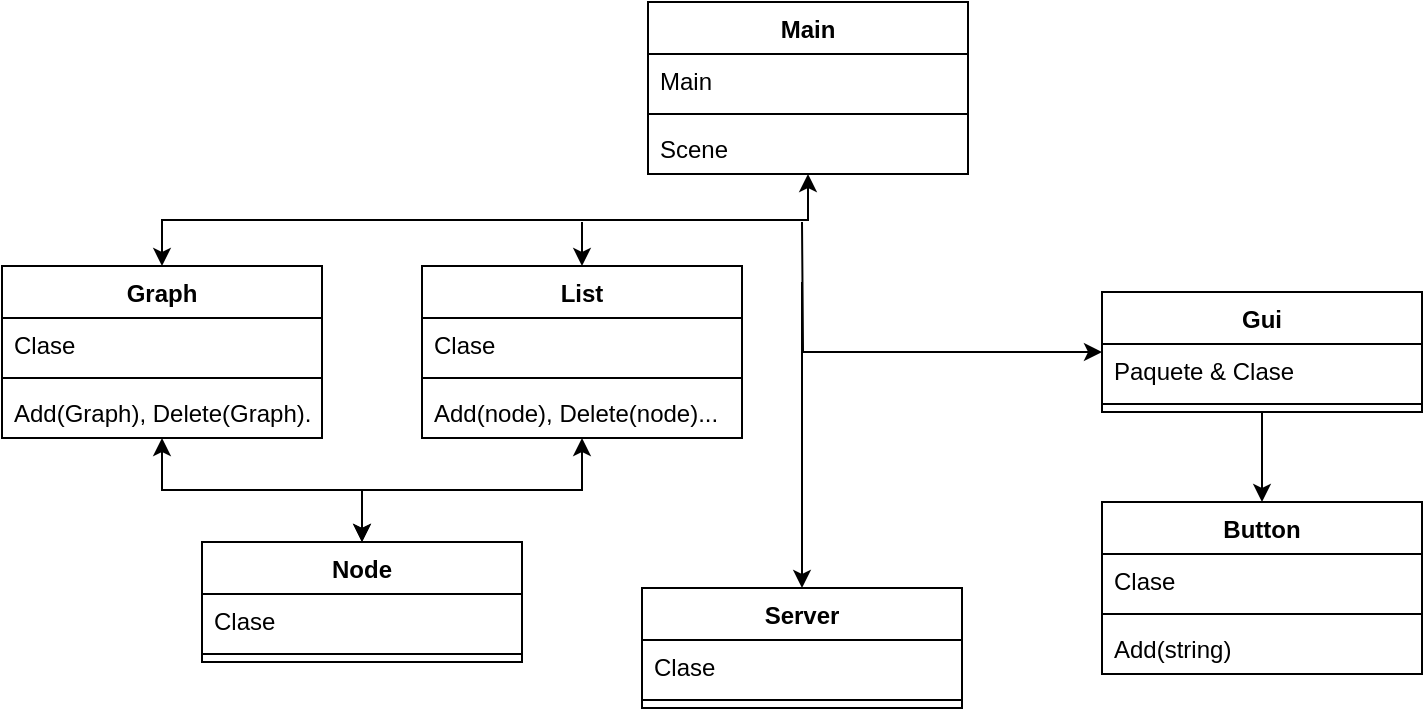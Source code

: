 <mxfile version="12.2.9" type="device" pages="1"><diagram id="-qCWlcOeq4zHATIxUgdm" name="Page-1"><mxGraphModel dx="1408" dy="777" grid="1" gridSize="10" guides="1" tooltips="1" connect="1" arrows="1" fold="1" page="1" pageScale="1" pageWidth="827" pageHeight="1169" math="0" shadow="0"><root><mxCell id="0"/><mxCell id="1" parent="0"/><mxCell id="gl8kW0FmZ_J8bg4bLUnD-61" style="edgeStyle=orthogonalEdgeStyle;rounded=0;orthogonalLoop=1;jettySize=auto;html=1;exitX=0.5;exitY=1;exitDx=0;exitDy=0;entryX=0.5;entryY=0;entryDx=0;entryDy=0;startArrow=classic;startFill=1;" edge="1" parent="1" source="gl8kW0FmZ_J8bg4bLUnD-18" target="gl8kW0FmZ_J8bg4bLUnD-49"><mxGeometry relative="1" as="geometry"/></mxCell><mxCell id="gl8kW0FmZ_J8bg4bLUnD-18" value="Graph" style="swimlane;fontStyle=1;align=center;verticalAlign=top;childLayout=stackLayout;horizontal=1;startSize=26;horizontalStack=0;resizeParent=1;resizeParentMax=0;resizeLast=0;collapsible=1;marginBottom=0;" vertex="1" parent="1"><mxGeometry x="10" y="152" width="160" height="86" as="geometry"/></mxCell><mxCell id="gl8kW0FmZ_J8bg4bLUnD-19" value="Clase" style="text;strokeColor=none;fillColor=none;align=left;verticalAlign=top;spacingLeft=4;spacingRight=4;overflow=hidden;rotatable=0;points=[[0,0.5],[1,0.5]];portConstraint=eastwest;" vertex="1" parent="gl8kW0FmZ_J8bg4bLUnD-18"><mxGeometry y="26" width="160" height="26" as="geometry"/></mxCell><mxCell id="gl8kW0FmZ_J8bg4bLUnD-20" value="" style="line;strokeWidth=1;fillColor=none;align=left;verticalAlign=middle;spacingTop=-1;spacingLeft=3;spacingRight=3;rotatable=0;labelPosition=right;points=[];portConstraint=eastwest;" vertex="1" parent="gl8kW0FmZ_J8bg4bLUnD-18"><mxGeometry y="52" width="160" height="8" as="geometry"/></mxCell><mxCell id="gl8kW0FmZ_J8bg4bLUnD-21" value="Add(Graph), Delete(Graph)..." style="text;strokeColor=none;fillColor=none;align=left;verticalAlign=top;spacingLeft=4;spacingRight=4;overflow=hidden;rotatable=0;points=[[0,0.5],[1,0.5]];portConstraint=eastwest;" vertex="1" parent="gl8kW0FmZ_J8bg4bLUnD-18"><mxGeometry y="60" width="160" height="26" as="geometry"/></mxCell><mxCell id="gl8kW0FmZ_J8bg4bLUnD-63" style="edgeStyle=orthogonalEdgeStyle;rounded=0;orthogonalLoop=1;jettySize=auto;html=1;exitX=0.5;exitY=1;exitDx=0;exitDy=0;entryX=0.5;entryY=0;entryDx=0;entryDy=0;startArrow=classic;startFill=1;" edge="1" parent="1" source="gl8kW0FmZ_J8bg4bLUnD-25" target="gl8kW0FmZ_J8bg4bLUnD-18"><mxGeometry relative="1" as="geometry"/></mxCell><mxCell id="gl8kW0FmZ_J8bg4bLUnD-25" value="Main" style="swimlane;fontStyle=1;align=center;verticalAlign=top;childLayout=stackLayout;horizontal=1;startSize=26;horizontalStack=0;resizeParent=1;resizeParentMax=0;resizeLast=0;collapsible=1;marginBottom=0;" vertex="1" parent="1"><mxGeometry x="333" y="20" width="160" height="86" as="geometry"/></mxCell><mxCell id="gl8kW0FmZ_J8bg4bLUnD-26" value="Main" style="text;strokeColor=none;fillColor=none;align=left;verticalAlign=top;spacingLeft=4;spacingRight=4;overflow=hidden;rotatable=0;points=[[0,0.5],[1,0.5]];portConstraint=eastwest;" vertex="1" parent="gl8kW0FmZ_J8bg4bLUnD-25"><mxGeometry y="26" width="160" height="26" as="geometry"/></mxCell><mxCell id="gl8kW0FmZ_J8bg4bLUnD-27" value="" style="line;strokeWidth=1;fillColor=none;align=left;verticalAlign=middle;spacingTop=-1;spacingLeft=3;spacingRight=3;rotatable=0;labelPosition=right;points=[];portConstraint=eastwest;" vertex="1" parent="gl8kW0FmZ_J8bg4bLUnD-25"><mxGeometry y="52" width="160" height="8" as="geometry"/></mxCell><mxCell id="gl8kW0FmZ_J8bg4bLUnD-28" value="Scene" style="text;strokeColor=none;fillColor=none;align=left;verticalAlign=top;spacingLeft=4;spacingRight=4;overflow=hidden;rotatable=0;points=[[0,0.5],[1,0.5]];portConstraint=eastwest;" vertex="1" parent="gl8kW0FmZ_J8bg4bLUnD-25"><mxGeometry y="60" width="160" height="26" as="geometry"/></mxCell><mxCell id="gl8kW0FmZ_J8bg4bLUnD-65" style="edgeStyle=orthogonalEdgeStyle;rounded=0;orthogonalLoop=1;jettySize=auto;html=1;startArrow=classic;startFill=1;endArrow=none;endFill=0;strokeColor=#000000;" edge="1" parent="1" source="gl8kW0FmZ_J8bg4bLUnD-29"><mxGeometry relative="1" as="geometry"><mxPoint x="410" y="130" as="targetPoint"/></mxGeometry></mxCell><mxCell id="gl8kW0FmZ_J8bg4bLUnD-66" style="edgeStyle=orthogonalEdgeStyle;rounded=0;orthogonalLoop=1;jettySize=auto;html=1;startArrow=none;startFill=0;endArrow=classic;endFill=1;strokeColor=#000000;" edge="1" parent="1" source="gl8kW0FmZ_J8bg4bLUnD-29" target="gl8kW0FmZ_J8bg4bLUnD-37"><mxGeometry relative="1" as="geometry"/></mxCell><mxCell id="gl8kW0FmZ_J8bg4bLUnD-29" value="Gui" style="swimlane;fontStyle=1;align=center;verticalAlign=top;childLayout=stackLayout;horizontal=1;startSize=26;horizontalStack=0;resizeParent=1;resizeParentMax=0;resizeLast=0;collapsible=1;marginBottom=0;" vertex="1" parent="1"><mxGeometry x="560" y="165" width="160" height="60" as="geometry"/></mxCell><mxCell id="gl8kW0FmZ_J8bg4bLUnD-30" value="Paquete &amp; Clase " style="text;strokeColor=none;fillColor=none;align=left;verticalAlign=top;spacingLeft=4;spacingRight=4;overflow=hidden;rotatable=0;points=[[0,0.5],[1,0.5]];portConstraint=eastwest;" vertex="1" parent="gl8kW0FmZ_J8bg4bLUnD-29"><mxGeometry y="26" width="160" height="26" as="geometry"/></mxCell><mxCell id="gl8kW0FmZ_J8bg4bLUnD-31" value="" style="line;strokeWidth=1;fillColor=none;align=left;verticalAlign=middle;spacingTop=-1;spacingLeft=3;spacingRight=3;rotatable=0;labelPosition=right;points=[];portConstraint=eastwest;" vertex="1" parent="gl8kW0FmZ_J8bg4bLUnD-29"><mxGeometry y="52" width="160" height="8" as="geometry"/></mxCell><mxCell id="gl8kW0FmZ_J8bg4bLUnD-37" value="Button" style="swimlane;fontStyle=1;align=center;verticalAlign=top;childLayout=stackLayout;horizontal=1;startSize=26;horizontalStack=0;resizeParent=1;resizeParentMax=0;resizeLast=0;collapsible=1;marginBottom=0;" vertex="1" parent="1"><mxGeometry x="560" y="270" width="160" height="86" as="geometry"/></mxCell><mxCell id="gl8kW0FmZ_J8bg4bLUnD-38" value="Clase" style="text;strokeColor=none;fillColor=none;align=left;verticalAlign=top;spacingLeft=4;spacingRight=4;overflow=hidden;rotatable=0;points=[[0,0.5],[1,0.5]];portConstraint=eastwest;" vertex="1" parent="gl8kW0FmZ_J8bg4bLUnD-37"><mxGeometry y="26" width="160" height="26" as="geometry"/></mxCell><mxCell id="gl8kW0FmZ_J8bg4bLUnD-39" value="" style="line;strokeWidth=1;fillColor=none;align=left;verticalAlign=middle;spacingTop=-1;spacingLeft=3;spacingRight=3;rotatable=0;labelPosition=right;points=[];portConstraint=eastwest;" vertex="1" parent="gl8kW0FmZ_J8bg4bLUnD-37"><mxGeometry y="52" width="160" height="8" as="geometry"/></mxCell><mxCell id="gl8kW0FmZ_J8bg4bLUnD-40" value="Add(string)" style="text;strokeColor=none;fillColor=none;align=left;verticalAlign=top;spacingLeft=4;spacingRight=4;overflow=hidden;rotatable=0;points=[[0,0.5],[1,0.5]];portConstraint=eastwest;" vertex="1" parent="gl8kW0FmZ_J8bg4bLUnD-37"><mxGeometry y="60" width="160" height="26" as="geometry"/></mxCell><mxCell id="gl8kW0FmZ_J8bg4bLUnD-49" value="Node" style="swimlane;fontStyle=1;align=center;verticalAlign=top;childLayout=stackLayout;horizontal=1;startSize=26;horizontalStack=0;resizeParent=1;resizeParentMax=0;resizeLast=0;collapsible=1;marginBottom=0;" vertex="1" parent="1"><mxGeometry x="110" y="290" width="160" height="60" as="geometry"/></mxCell><mxCell id="gl8kW0FmZ_J8bg4bLUnD-50" value="Clase" style="text;strokeColor=none;fillColor=none;align=left;verticalAlign=top;spacingLeft=4;spacingRight=4;overflow=hidden;rotatable=0;points=[[0,0.5],[1,0.5]];portConstraint=eastwest;" vertex="1" parent="gl8kW0FmZ_J8bg4bLUnD-49"><mxGeometry y="26" width="160" height="26" as="geometry"/></mxCell><mxCell id="gl8kW0FmZ_J8bg4bLUnD-51" value="" style="line;strokeWidth=1;fillColor=none;align=left;verticalAlign=middle;spacingTop=-1;spacingLeft=3;spacingRight=3;rotatable=0;labelPosition=right;points=[];portConstraint=eastwest;" vertex="1" parent="gl8kW0FmZ_J8bg4bLUnD-49"><mxGeometry y="52" width="160" height="8" as="geometry"/></mxCell><mxCell id="gl8kW0FmZ_J8bg4bLUnD-67" style="edgeStyle=orthogonalEdgeStyle;rounded=0;orthogonalLoop=1;jettySize=auto;html=1;startArrow=classic;startFill=1;endArrow=none;endFill=0;strokeColor=#000000;" edge="1" parent="1" source="gl8kW0FmZ_J8bg4bLUnD-53"><mxGeometry relative="1" as="geometry"><mxPoint x="410" y="160" as="targetPoint"/></mxGeometry></mxCell><mxCell id="gl8kW0FmZ_J8bg4bLUnD-53" value="Server" style="swimlane;fontStyle=1;align=center;verticalAlign=top;childLayout=stackLayout;horizontal=1;startSize=26;horizontalStack=0;resizeParent=1;resizeParentMax=0;resizeLast=0;collapsible=1;marginBottom=0;" vertex="1" parent="1"><mxGeometry x="330" y="313" width="160" height="60" as="geometry"/></mxCell><mxCell id="gl8kW0FmZ_J8bg4bLUnD-54" value="Clase" style="text;strokeColor=none;fillColor=none;align=left;verticalAlign=top;spacingLeft=4;spacingRight=4;overflow=hidden;rotatable=0;points=[[0,0.5],[1,0.5]];portConstraint=eastwest;" vertex="1" parent="gl8kW0FmZ_J8bg4bLUnD-53"><mxGeometry y="26" width="160" height="26" as="geometry"/></mxCell><mxCell id="gl8kW0FmZ_J8bg4bLUnD-55" value="" style="line;strokeWidth=1;fillColor=none;align=left;verticalAlign=middle;spacingTop=-1;spacingLeft=3;spacingRight=3;rotatable=0;labelPosition=right;points=[];portConstraint=eastwest;" vertex="1" parent="gl8kW0FmZ_J8bg4bLUnD-53"><mxGeometry y="52" width="160" height="8" as="geometry"/></mxCell><mxCell id="gl8kW0FmZ_J8bg4bLUnD-62" style="edgeStyle=orthogonalEdgeStyle;rounded=0;orthogonalLoop=1;jettySize=auto;html=1;exitX=0.5;exitY=1;exitDx=0;exitDy=0;entryX=0.5;entryY=0;entryDx=0;entryDy=0;startArrow=classic;startFill=1;" edge="1" parent="1" source="gl8kW0FmZ_J8bg4bLUnD-57" target="gl8kW0FmZ_J8bg4bLUnD-49"><mxGeometry relative="1" as="geometry"/></mxCell><mxCell id="gl8kW0FmZ_J8bg4bLUnD-64" style="edgeStyle=orthogonalEdgeStyle;rounded=0;orthogonalLoop=1;jettySize=auto;html=1;startArrow=classic;startFill=1;strokeColor=#000000;endArrow=none;endFill=0;" edge="1" parent="1" source="gl8kW0FmZ_J8bg4bLUnD-57"><mxGeometry relative="1" as="geometry"><mxPoint x="300" y="130" as="targetPoint"/></mxGeometry></mxCell><mxCell id="gl8kW0FmZ_J8bg4bLUnD-57" value="List" style="swimlane;fontStyle=1;align=center;verticalAlign=top;childLayout=stackLayout;horizontal=1;startSize=26;horizontalStack=0;resizeParent=1;resizeParentMax=0;resizeLast=0;collapsible=1;marginBottom=0;" vertex="1" parent="1"><mxGeometry x="220" y="152" width="160" height="86" as="geometry"/></mxCell><mxCell id="gl8kW0FmZ_J8bg4bLUnD-58" value="Clase" style="text;strokeColor=none;fillColor=none;align=left;verticalAlign=top;spacingLeft=4;spacingRight=4;overflow=hidden;rotatable=0;points=[[0,0.5],[1,0.5]];portConstraint=eastwest;" vertex="1" parent="gl8kW0FmZ_J8bg4bLUnD-57"><mxGeometry y="26" width="160" height="26" as="geometry"/></mxCell><mxCell id="gl8kW0FmZ_J8bg4bLUnD-59" value="" style="line;strokeWidth=1;fillColor=none;align=left;verticalAlign=middle;spacingTop=-1;spacingLeft=3;spacingRight=3;rotatable=0;labelPosition=right;points=[];portConstraint=eastwest;" vertex="1" parent="gl8kW0FmZ_J8bg4bLUnD-57"><mxGeometry y="52" width="160" height="8" as="geometry"/></mxCell><mxCell id="gl8kW0FmZ_J8bg4bLUnD-60" value="Add(node), Delete(node)..." style="text;strokeColor=none;fillColor=none;align=left;verticalAlign=top;spacingLeft=4;spacingRight=4;overflow=hidden;rotatable=0;points=[[0,0.5],[1,0.5]];portConstraint=eastwest;" vertex="1" parent="gl8kW0FmZ_J8bg4bLUnD-57"><mxGeometry y="60" width="160" height="26" as="geometry"/></mxCell></root></mxGraphModel></diagram></mxfile>